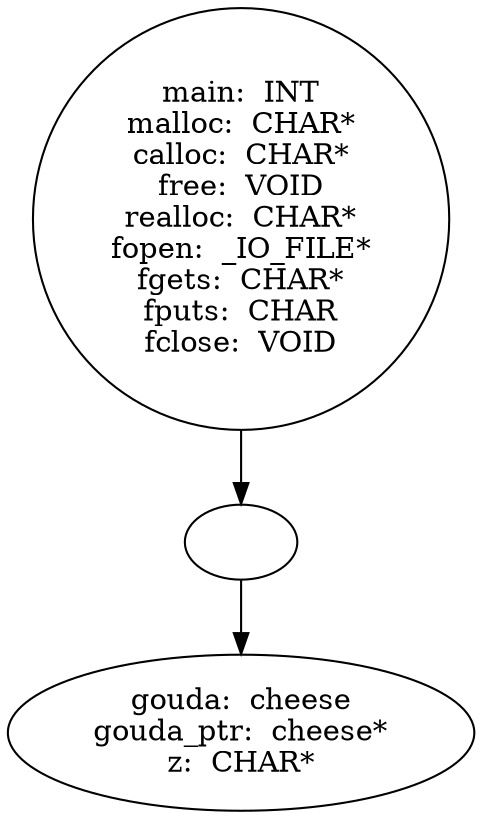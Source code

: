 digraph AST {
  "135951639652208" [label="main:  INT
malloc:  CHAR*
calloc:  CHAR*
free:  VOID
realloc:  CHAR*
fopen:  _IO_FILE*
fgets:  CHAR*
fputs:  CHAR
fclose:  VOID"];
  "135951639652208" -> "135951639647552";
  "135951639647552" [label=""];
  "135951639647552" -> "135951639658352";
  "135951639658352" [label="gouda:  cheese
gouda_ptr:  cheese*
z:  CHAR*"];
}
